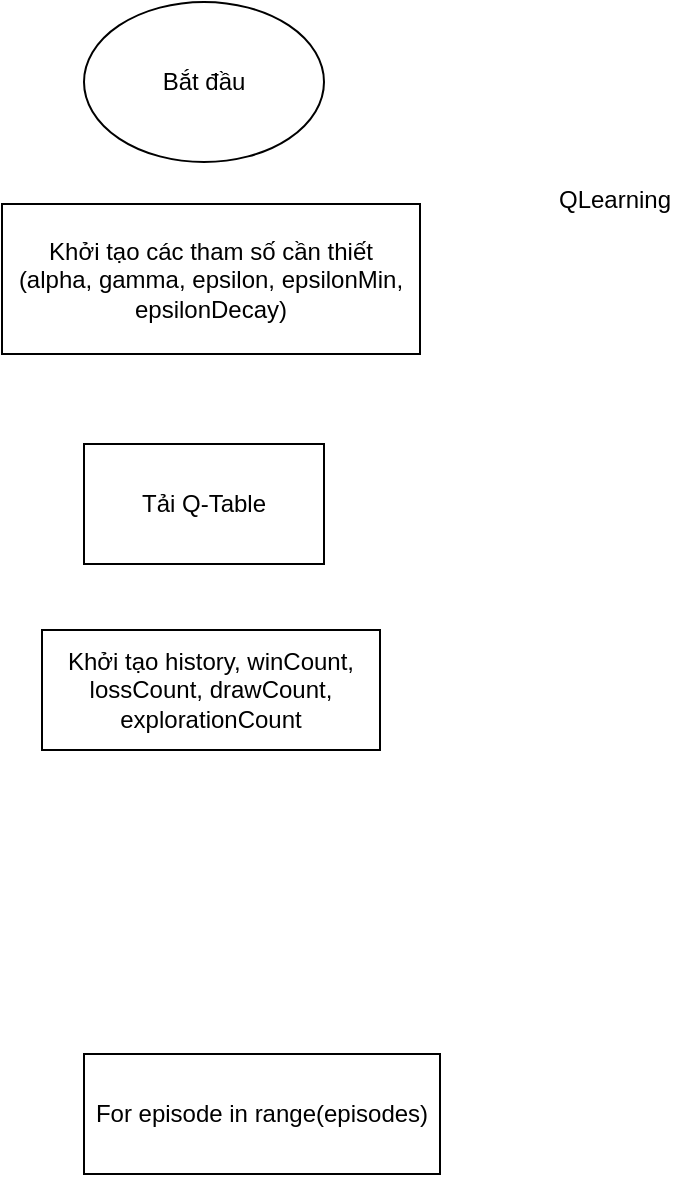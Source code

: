 <mxfile version="27.0.2">
  <diagram name="Page-1" id="E1j6j_1OJSd3slHDF1Ss">
    <mxGraphModel dx="1304" dy="1363" grid="0" gridSize="10" guides="1" tooltips="1" connect="1" arrows="1" fold="1" page="0" pageScale="1" pageWidth="850" pageHeight="1100" math="0" shadow="0">
      <root>
        <mxCell id="0" />
        <mxCell id="1" parent="0" />
        <mxCell id="LOpj9IDbqsxbHJfjbZ30-1" value="QLearning" style="text;html=1;align=center;verticalAlign=middle;resizable=0;points=[];autosize=1;strokeColor=none;fillColor=none;" vertex="1" parent="1">
          <mxGeometry x="-172" y="-478" width="74" height="26" as="geometry" />
        </mxCell>
        <mxCell id="LOpj9IDbqsxbHJfjbZ30-3" value="Khởi tạo các tham số cần thiết&lt;div&gt;&lt;span style=&quot;white-space-collapse: preserve; background-color: transparent; color: light-dark(rgb(0, 0, 0), rgb(255, 255, 255));&quot;&gt;(alpha, gamma, epsilon, epsilonMin, epsilonDecay)&lt;/span&gt;&lt;/div&gt;" style="rounded=0;whiteSpace=wrap;html=1;" vertex="1" parent="1">
          <mxGeometry x="-441" y="-463" width="209" height="75" as="geometry" />
        </mxCell>
        <mxCell id="LOpj9IDbqsxbHJfjbZ30-4" value="&lt;p style=&quot;white-space: pre-wrap;&quot; dir=&quot;auto&quot;&gt;Tải Q-Table&lt;/p&gt;" style="rounded=0;whiteSpace=wrap;html=1;" vertex="1" parent="1">
          <mxGeometry x="-400" y="-343" width="120" height="60" as="geometry" />
        </mxCell>
        <mxCell id="LOpj9IDbqsxbHJfjbZ30-5" value="&lt;span style=&quot;background-color: transparent; color: light-dark(rgb(0, 0, 0), rgb(255, 255, 255));&quot;&gt;Khởi tạo&amp;nbsp;&lt;/span&gt;&lt;span style=&quot;white-space-collapse: preserve; background-color: transparent; color: light-dark(rgb(0, 0, 0), rgb(255, 255, 255));&quot;&gt;history, winCount, lossCount, drawCount, explorationCount&lt;/span&gt;" style="rounded=0;whiteSpace=wrap;html=1;" vertex="1" parent="1">
          <mxGeometry x="-421" y="-250" width="169" height="60" as="geometry" />
        </mxCell>
        <mxCell id="LOpj9IDbqsxbHJfjbZ30-6" value="Bắt đầu" style="ellipse;whiteSpace=wrap;html=1;" vertex="1" parent="1">
          <mxGeometry x="-400" y="-564" width="120" height="80" as="geometry" />
        </mxCell>
        <mxCell id="LOpj9IDbqsxbHJfjbZ30-9" value="&lt;p style=&quot;white-space-collapse: preserve;&quot; dir=&quot;auto&quot;&gt;For episode in range(episodes)&lt;/p&gt;" style="rounded=0;whiteSpace=wrap;html=1;" vertex="1" parent="1">
          <mxGeometry x="-400" y="-38" width="178" height="60" as="geometry" />
        </mxCell>
      </root>
    </mxGraphModel>
  </diagram>
</mxfile>

